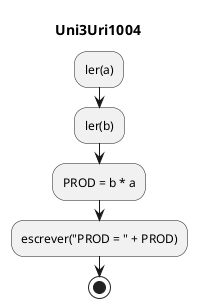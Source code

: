 @startuml Uni3Uri1004
	title Uni3Uri1004
	:ler(a);
	:ler(b);
	:PROD = b * a;
	:escrever("PROD = " + PROD);
	stop
@enduml
